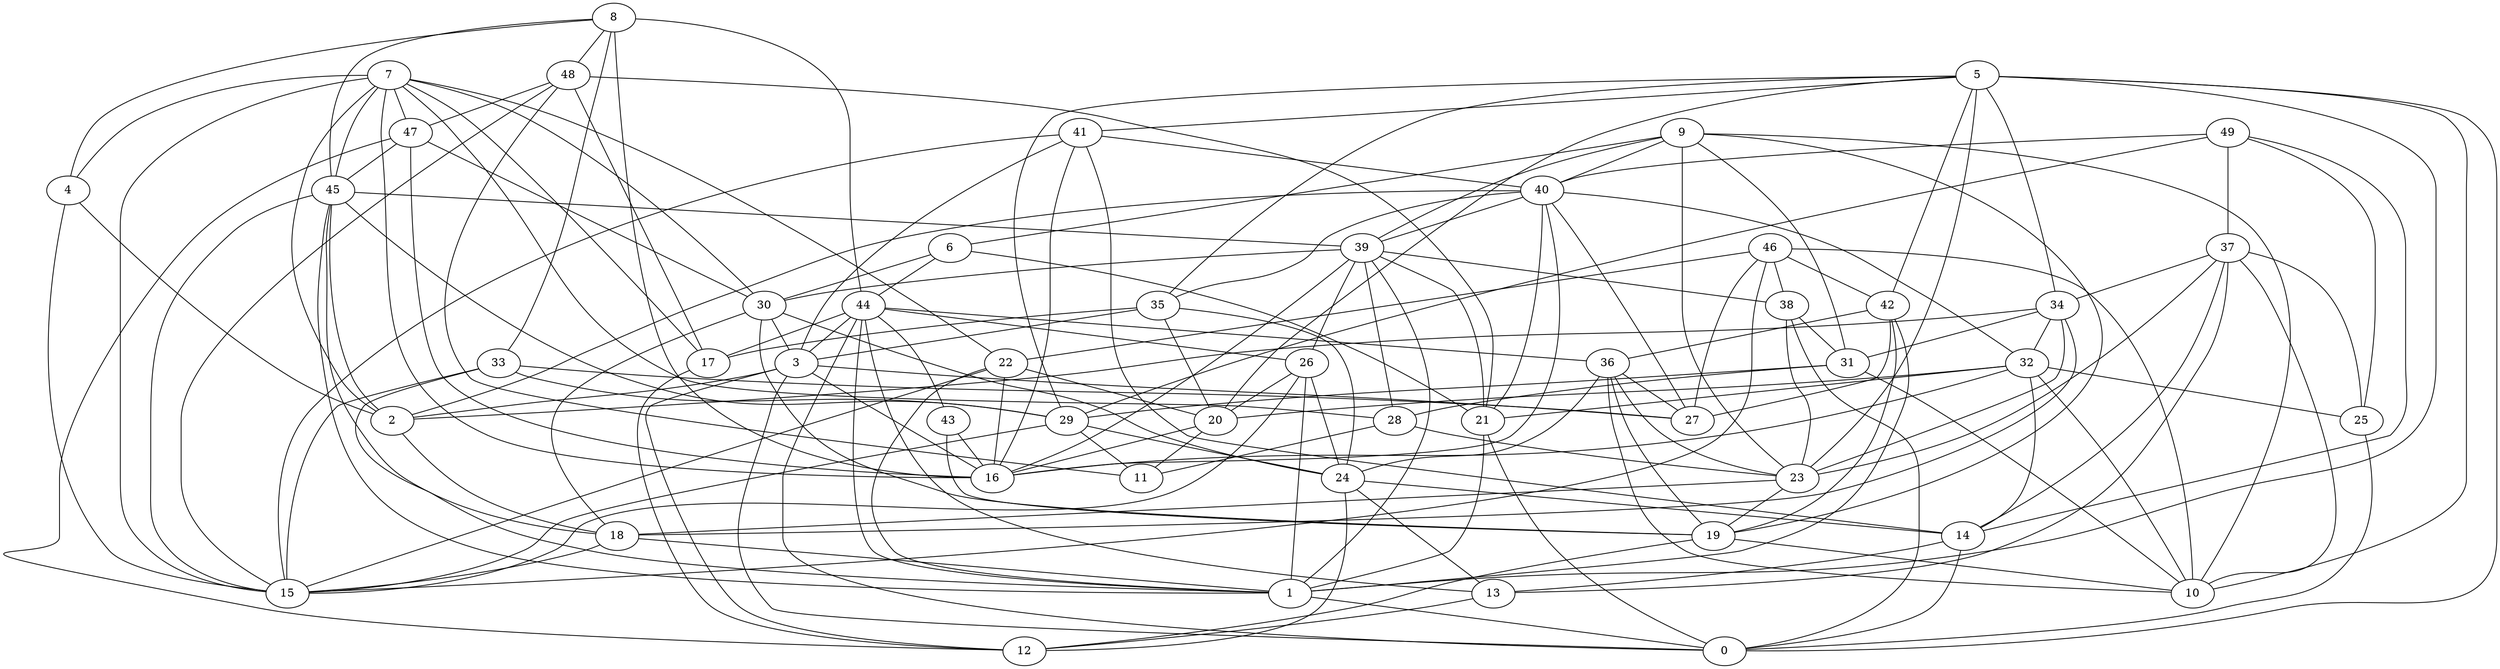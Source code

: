 digraph GG_graph {

subgraph G_graph {
edge [color = black]
"38" -> "0" [dir = none]
"17" -> "12" [dir = none]
"40" -> "35" [dir = none]
"40" -> "2" [dir = none]
"40" -> "27" [dir = none]
"40" -> "16" [dir = none]
"41" -> "3" [dir = none]
"41" -> "14" [dir = none]
"41" -> "40" [dir = none]
"28" -> "11" [dir = none]
"31" -> "29" [dir = none]
"31" -> "28" [dir = none]
"4" -> "2" [dir = none]
"4" -> "15" [dir = none]
"24" -> "14" [dir = none]
"24" -> "12" [dir = none]
"24" -> "13" [dir = none]
"49" -> "37" [dir = none]
"49" -> "14" [dir = none]
"49" -> "29" [dir = none]
"49" -> "25" [dir = none]
"42" -> "36" [dir = none]
"42" -> "19" [dir = none]
"42" -> "1" [dir = none]
"42" -> "27" [dir = none]
"39" -> "28" [dir = none]
"39" -> "21" [dir = none]
"39" -> "26" [dir = none]
"39" -> "16" [dir = none]
"39" -> "1" [dir = none]
"39" -> "38" [dir = none]
"46" -> "15" [dir = none]
"46" -> "38" [dir = none]
"46" -> "27" [dir = none]
"46" -> "22" [dir = none]
"29" -> "24" [dir = none]
"29" -> "11" [dir = none]
"29" -> "15" [dir = none]
"48" -> "21" [dir = none]
"48" -> "15" [dir = none]
"18" -> "15" [dir = none]
"20" -> "16" [dir = none]
"47" -> "12" [dir = none]
"47" -> "16" [dir = none]
"47" -> "45" [dir = none]
"35" -> "17" [dir = none]
"35" -> "20" [dir = none]
"43" -> "19" [dir = none]
"43" -> "16" [dir = none]
"22" -> "1" [dir = none]
"22" -> "15" [dir = none]
"9" -> "10" [dir = none]
"9" -> "40" [dir = none]
"9" -> "6" [dir = none]
"36" -> "24" [dir = none]
"36" -> "19" [dir = none]
"19" -> "12" [dir = none]
"30" -> "18" [dir = none]
"30" -> "19" [dir = none]
"30" -> "24" [dir = none]
"3" -> "0" [dir = none]
"3" -> "16" [dir = none]
"3" -> "2" [dir = none]
"45" -> "39" [dir = none]
"45" -> "29" [dir = none]
"45" -> "15" [dir = none]
"45" -> "1" [dir = none]
"45" -> "2" [dir = none]
"6" -> "44" [dir = none]
"6" -> "30" [dir = none]
"6" -> "21" [dir = none]
"37" -> "13" [dir = none]
"37" -> "14" [dir = none]
"26" -> "24" [dir = none]
"26" -> "15" [dir = none]
"32" -> "25" [dir = none]
"32" -> "21" [dir = none]
"14" -> "0" [dir = none]
"34" -> "31" [dir = none]
"34" -> "2" [dir = none]
"34" -> "18" [dir = none]
"34" -> "32" [dir = none]
"5" -> "1" [dir = none]
"5" -> "29" [dir = none]
"5" -> "10" [dir = none]
"7" -> "17" [dir = none]
"7" -> "28" [dir = none]
"7" -> "30" [dir = none]
"7" -> "16" [dir = none]
"8" -> "45" [dir = none]
"8" -> "33" [dir = none]
"8" -> "44" [dir = none]
"44" -> "0" [dir = none]
"33" -> "27" [dir = none]
"33" -> "1" [dir = none]
"21" -> "1" [dir = none]
"23" -> "19" [dir = none]
"23" -> "18" [dir = none]
"13" -> "12" [dir = none]
"5" -> "35" [dir = none]
"44" -> "13" [dir = none]
"9" -> "23" [dir = none]
"48" -> "47" [dir = none]
"44" -> "1" [dir = none]
"3" -> "12" [dir = none]
"18" -> "1" [dir = none]
"28" -> "23" [dir = none]
"48" -> "11" [dir = none]
"9" -> "19" [dir = none]
"7" -> "47" [dir = none]
"40" -> "32" [dir = none]
"40" -> "39" [dir = none]
"38" -> "31" [dir = none]
"41" -> "16" [dir = none]
"14" -> "13" [dir = none]
"25" -> "0" [dir = none]
"3" -> "27" [dir = none]
"1" -> "0" [dir = none]
"7" -> "15" [dir = none]
"40" -> "21" [dir = none]
"20" -> "11" [dir = none]
"32" -> "16" [dir = none]
"46" -> "10" [dir = none]
"41" -> "15" [dir = none]
"46" -> "42" [dir = none]
"39" -> "30" [dir = none]
"9" -> "39" [dir = none]
"35" -> "3" [dir = none]
"45" -> "18" [dir = none]
"44" -> "17" [dir = none]
"26" -> "20" [dir = none]
"49" -> "40" [dir = none]
"37" -> "34" [dir = none]
"33" -> "15" [dir = none]
"5" -> "20" [dir = none]
"32" -> "10" [dir = none]
"36" -> "10" [dir = none]
"5" -> "41" [dir = none]
"35" -> "24" [dir = none]
"7" -> "22" [dir = none]
"5" -> "0" [dir = none]
"21" -> "0" [dir = none]
"37" -> "10" [dir = none]
"5" -> "34" [dir = none]
"34" -> "23" [dir = none]
"36" -> "27" [dir = none]
"33" -> "29" [dir = none]
"8" -> "48" [dir = none]
"31" -> "10" [dir = none]
"2" -> "18" [dir = none]
"26" -> "1" [dir = none]
"8" -> "16" [dir = none]
"32" -> "20" [dir = none]
"37" -> "23" [dir = none]
"48" -> "17" [dir = none]
"44" -> "36" [dir = none]
"36" -> "23" [dir = none]
"44" -> "26" [dir = none]
"32" -> "14" [dir = none]
"30" -> "3" [dir = none]
"5" -> "23" [dir = none]
"44" -> "43" [dir = none]
"38" -> "23" [dir = none]
"19" -> "10" [dir = none]
"22" -> "20" [dir = none]
"37" -> "25" [dir = none]
"7" -> "2" [dir = none]
"8" -> "4" [dir = none]
"47" -> "30" [dir = none]
"7" -> "45" [dir = none]
"5" -> "42" [dir = none]
"22" -> "16" [dir = none]
"44" -> "3" [dir = none]
"9" -> "31" [dir = none]
"7" -> "4" [dir = none]
}

}
